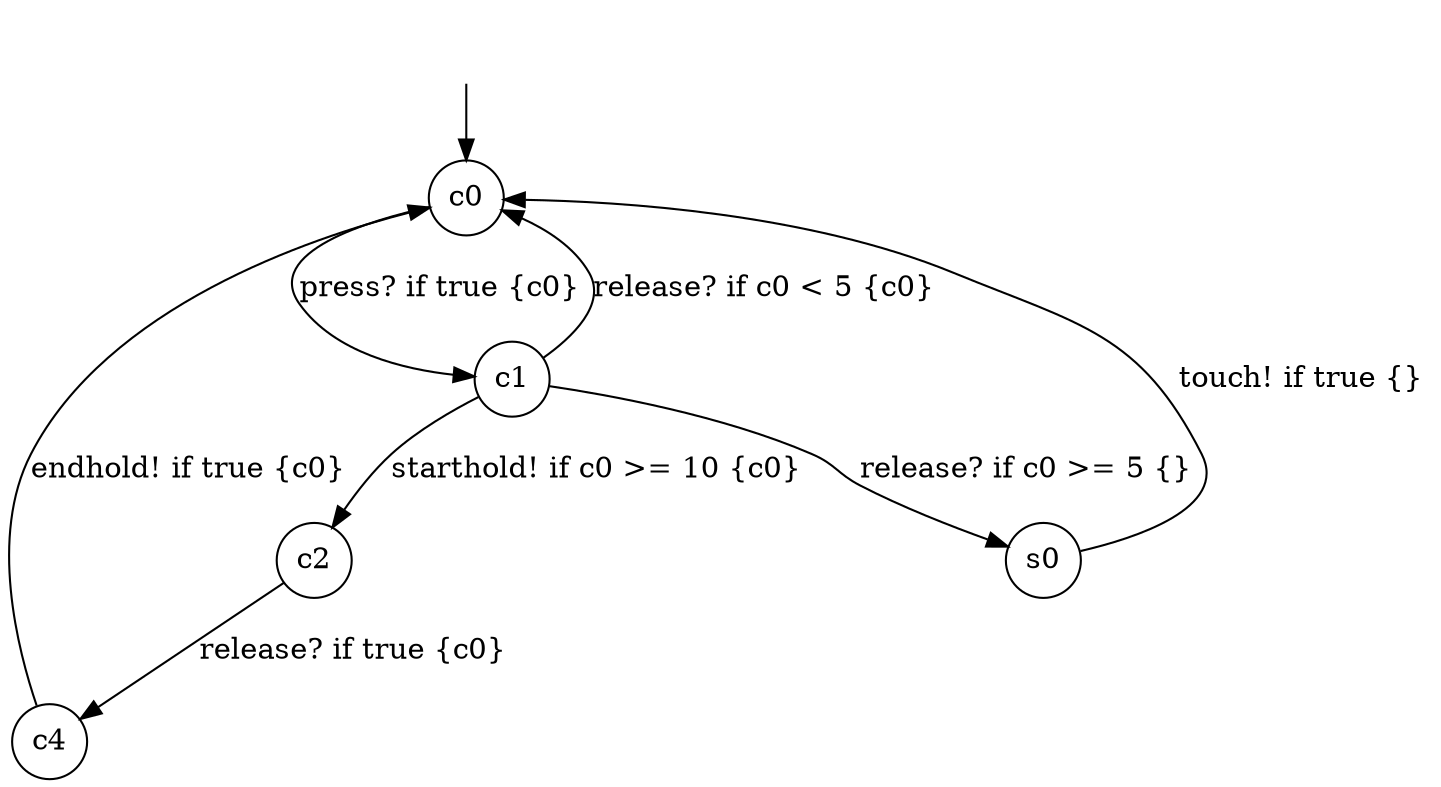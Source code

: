 digraph g {
__start0 [label="" shape="none"];
c0 [shape="circle" margin=0 label="c0"];
c1 [shape="circle" margin=0 label="c1"];
c2 [shape="circle" margin=0 label="c2"];
c4 [shape="circle" margin=0 label="c4"];
s0 [shape="circle" margin=0 label="s0"];
c0 -> c1 [label="press? if true {c0} "];
c1 -> c0 [label="release? if c0 < 5 {c0} "];
c1 -> c2 [label="starthold! if c0 >= 10 {c0} "];
c1 -> s0 [label="release? if c0 >= 5 {} "];
c2 -> c4 [label="release? if true {c0} "];
c4 -> c0 [label="endhold! if true {c0} "];
s0 -> c0 [label="touch! if true {} "];
__start0 -> c0;
}

